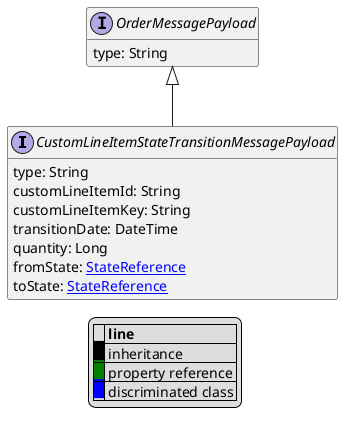 @startuml

hide empty fields
hide empty methods
legend
|= |= line |
|<back:black>   </back>| inheritance |
|<back:green>   </back>| property reference |
|<back:blue>   </back>| discriminated class |
endlegend
interface CustomLineItemStateTransitionMessagePayload [[CustomLineItemStateTransitionMessagePayload.svg]] extends OrderMessagePayload {
    type: String
    customLineItemId: String
    customLineItemKey: String
    transitionDate: DateTime
    quantity: Long
    fromState: [[StateReference.svg StateReference]]
    toState: [[StateReference.svg StateReference]]
}
interface OrderMessagePayload [[OrderMessagePayload.svg]]  {
    type: String
}





@enduml
